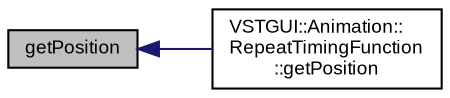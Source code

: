 digraph "getPosition"
{
  bgcolor="transparent";
  edge [fontname="Arial",fontsize="9",labelfontname="Arial",labelfontsize="9"];
  node [fontname="Arial",fontsize="9",shape=record];
  rankdir="LR";
  Node1 [label="getPosition",height=0.2,width=0.4,color="black", fillcolor="grey75", style="filled" fontcolor="black"];
  Node1 -> Node2 [dir="back",color="midnightblue",fontsize="9",style="solid",fontname="Arial"];
  Node2 [label="VSTGUI::Animation::\lRepeatTimingFunction\l::getPosition",height=0.2,width=0.4,color="black",URL="$class_v_s_t_g_u_i_1_1_animation_1_1_repeat_timing_function.html#a3d235c8a1a2e265ec71892dd977b174c"];
}
